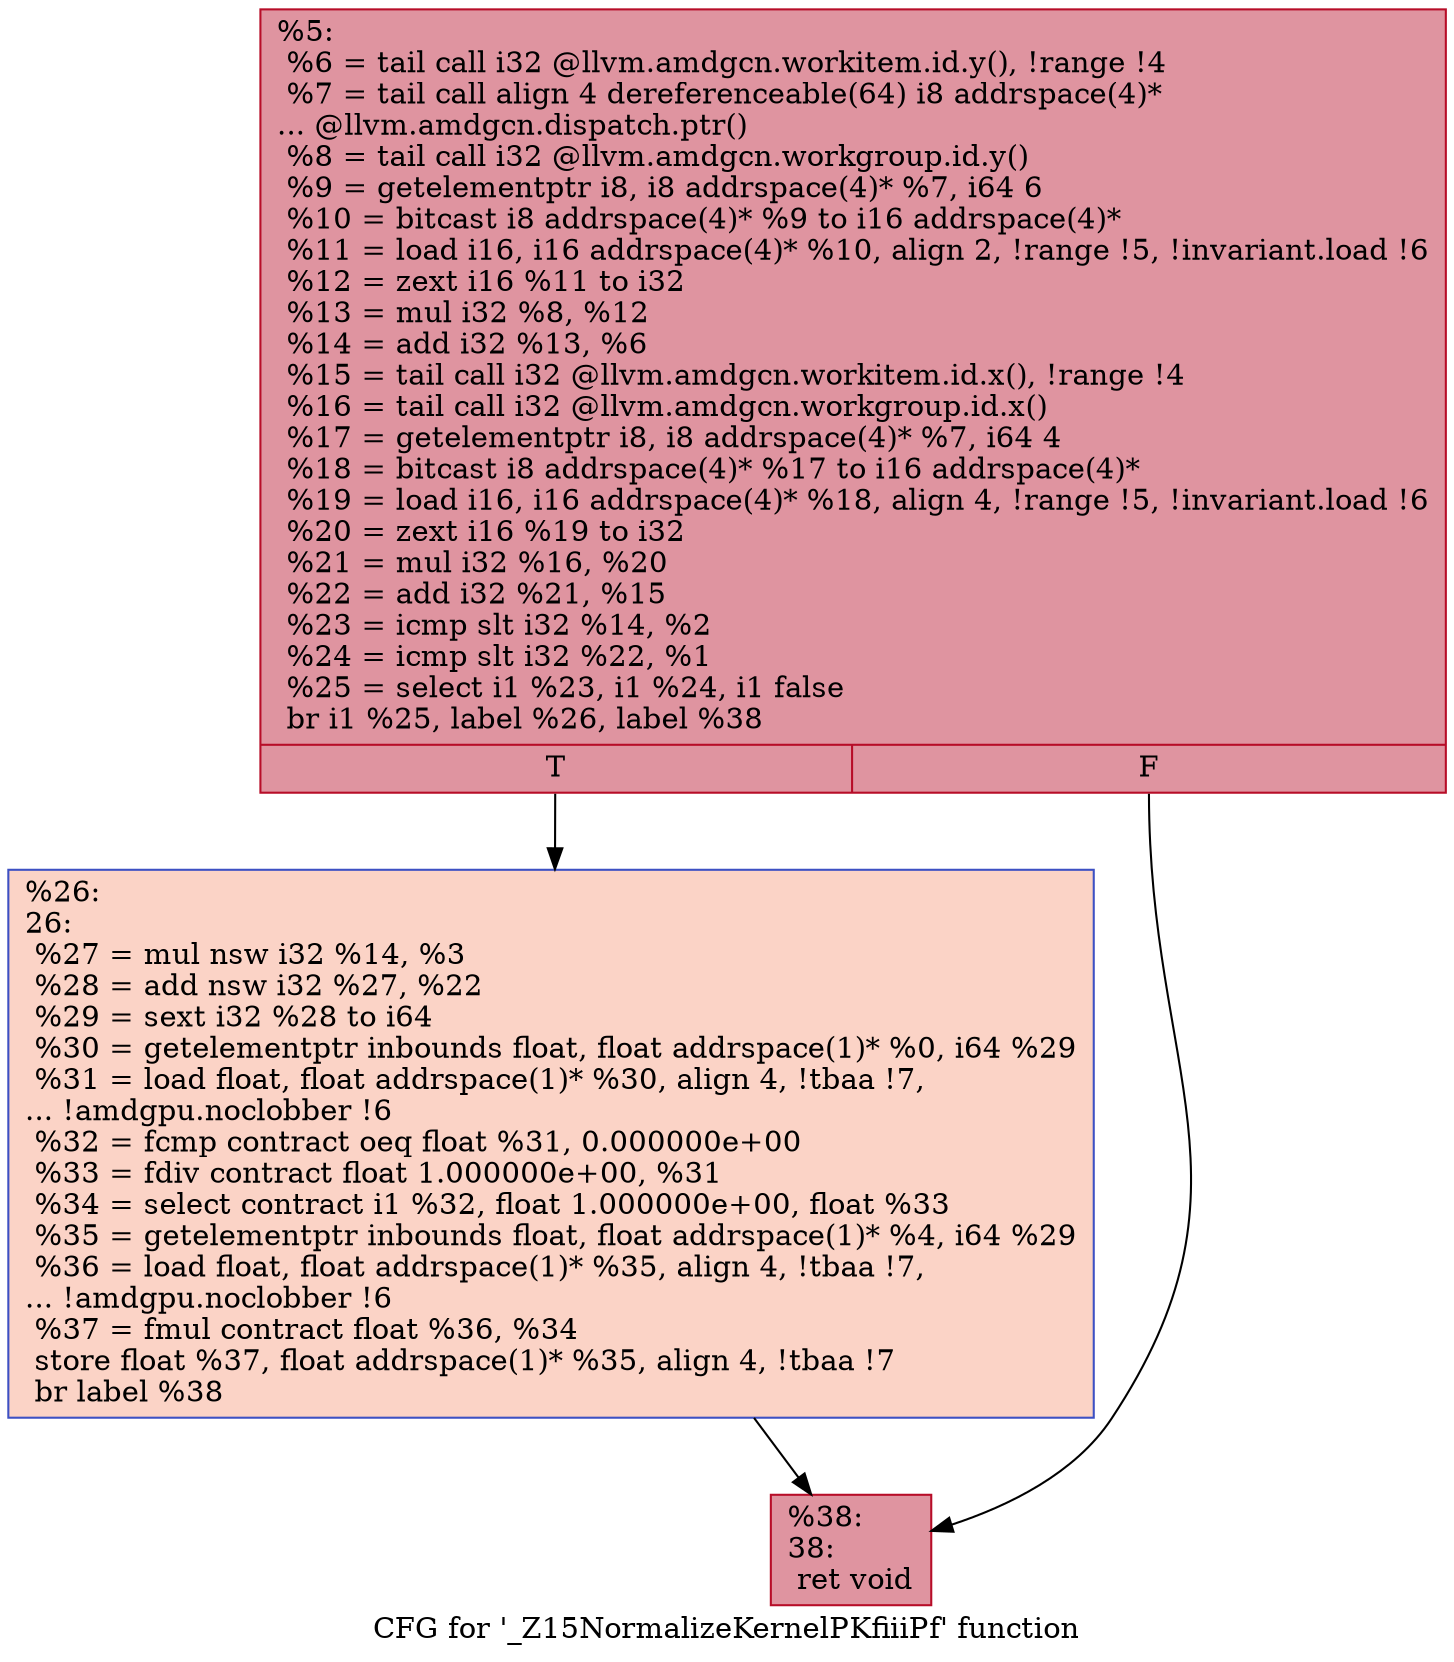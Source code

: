 digraph "CFG for '_Z15NormalizeKernelPKfiiiPf' function" {
	label="CFG for '_Z15NormalizeKernelPKfiiiPf' function";

	Node0x63af4c0 [shape=record,color="#b70d28ff", style=filled, fillcolor="#b70d2870",label="{%5:\l  %6 = tail call i32 @llvm.amdgcn.workitem.id.y(), !range !4\l  %7 = tail call align 4 dereferenceable(64) i8 addrspace(4)*\l... @llvm.amdgcn.dispatch.ptr()\l  %8 = tail call i32 @llvm.amdgcn.workgroup.id.y()\l  %9 = getelementptr i8, i8 addrspace(4)* %7, i64 6\l  %10 = bitcast i8 addrspace(4)* %9 to i16 addrspace(4)*\l  %11 = load i16, i16 addrspace(4)* %10, align 2, !range !5, !invariant.load !6\l  %12 = zext i16 %11 to i32\l  %13 = mul i32 %8, %12\l  %14 = add i32 %13, %6\l  %15 = tail call i32 @llvm.amdgcn.workitem.id.x(), !range !4\l  %16 = tail call i32 @llvm.amdgcn.workgroup.id.x()\l  %17 = getelementptr i8, i8 addrspace(4)* %7, i64 4\l  %18 = bitcast i8 addrspace(4)* %17 to i16 addrspace(4)*\l  %19 = load i16, i16 addrspace(4)* %18, align 4, !range !5, !invariant.load !6\l  %20 = zext i16 %19 to i32\l  %21 = mul i32 %16, %20\l  %22 = add i32 %21, %15\l  %23 = icmp slt i32 %14, %2\l  %24 = icmp slt i32 %22, %1\l  %25 = select i1 %23, i1 %24, i1 false\l  br i1 %25, label %26, label %38\l|{<s0>T|<s1>F}}"];
	Node0x63af4c0:s0 -> Node0x63b2f40;
	Node0x63af4c0:s1 -> Node0x63b2fd0;
	Node0x63b2f40 [shape=record,color="#3d50c3ff", style=filled, fillcolor="#f59c7d70",label="{%26:\l26:                                               \l  %27 = mul nsw i32 %14, %3\l  %28 = add nsw i32 %27, %22\l  %29 = sext i32 %28 to i64\l  %30 = getelementptr inbounds float, float addrspace(1)* %0, i64 %29\l  %31 = load float, float addrspace(1)* %30, align 4, !tbaa !7,\l... !amdgpu.noclobber !6\l  %32 = fcmp contract oeq float %31, 0.000000e+00\l  %33 = fdiv contract float 1.000000e+00, %31\l  %34 = select contract i1 %32, float 1.000000e+00, float %33\l  %35 = getelementptr inbounds float, float addrspace(1)* %4, i64 %29\l  %36 = load float, float addrspace(1)* %35, align 4, !tbaa !7,\l... !amdgpu.noclobber !6\l  %37 = fmul contract float %36, %34\l  store float %37, float addrspace(1)* %35, align 4, !tbaa !7\l  br label %38\l}"];
	Node0x63b2f40 -> Node0x63b2fd0;
	Node0x63b2fd0 [shape=record,color="#b70d28ff", style=filled, fillcolor="#b70d2870",label="{%38:\l38:                                               \l  ret void\l}"];
}
